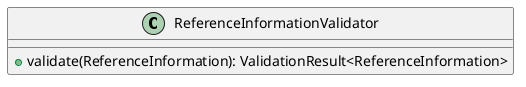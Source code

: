 @startuml

    class ReferenceInformationValidator [[ReferenceInformationValidator.html]] {
        +validate(ReferenceInformation): ValidationResult<ReferenceInformation>
    }

@enduml

